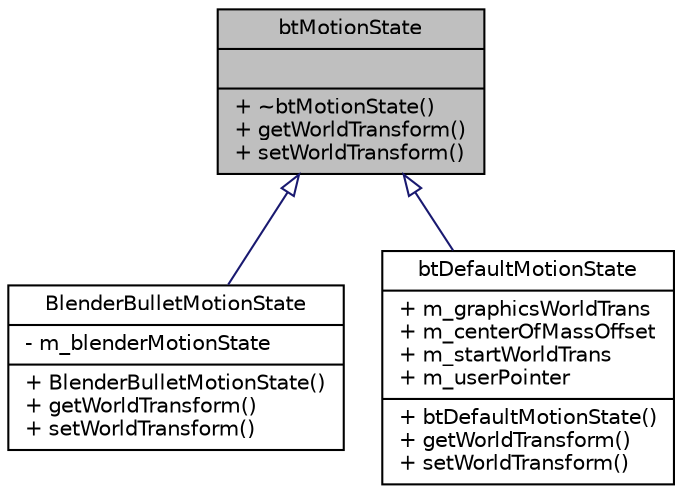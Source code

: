 digraph G
{
  edge [fontname="Helvetica",fontsize="10",labelfontname="Helvetica",labelfontsize="10"];
  node [fontname="Helvetica",fontsize="10",shape=record];
  Node1 [label="{btMotionState\n||+ ~btMotionState()\l+ getWorldTransform()\l+ setWorldTransform()\l}",height=0.2,width=0.4,color="black", fillcolor="grey75", style="filled" fontcolor="black"];
  Node1 -> Node2 [dir=back,color="midnightblue",fontsize="10",style="solid",arrowtail="empty",fontname="Helvetica"];
  Node2 [label="{BlenderBulletMotionState\n|- m_blenderMotionState\l|+ BlenderBulletMotionState()\l+ getWorldTransform()\l+ setWorldTransform()\l}",height=0.2,width=0.4,color="black", fillcolor="white", style="filled",URL="$dc/d81/classBlenderBulletMotionState.html"];
  Node1 -> Node3 [dir=back,color="midnightblue",fontsize="10",style="solid",arrowtail="empty",fontname="Helvetica"];
  Node3 [label="{btDefaultMotionState\n|+ m_graphicsWorldTrans\l+ m_centerOfMassOffset\l+ m_startWorldTrans\l+ m_userPointer\l|+ btDefaultMotionState()\l+ getWorldTransform()\l+ setWorldTransform()\l}",height=0.2,width=0.4,color="black", fillcolor="white", style="filled",URL="$db/de0/structbtDefaultMotionState.html",tooltip="The btDefaultMotionState provides a common implementation to synchronize world transforms with offset..."];
}
